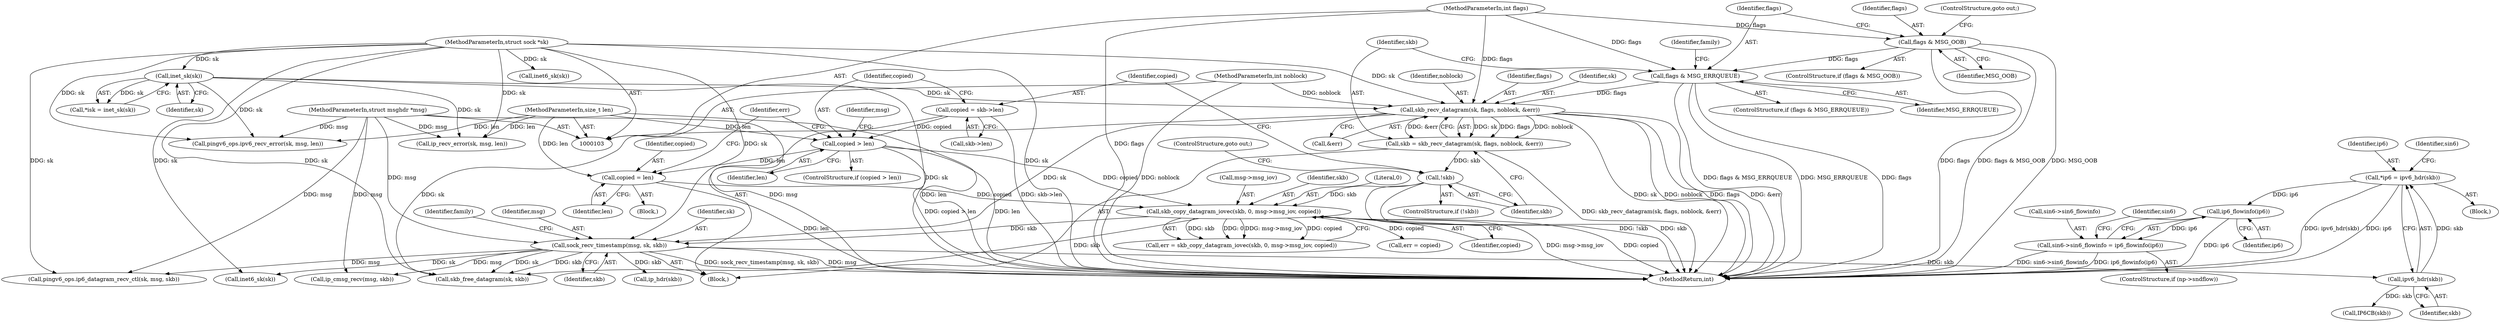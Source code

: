 digraph "0_linux_cf970c002d270c36202bd5b9c2804d3097a52da0@pointer" {
"1000322" [label="(Call,ip6_flowinfo(ip6))"];
"1000280" [label="(Call,*ip6 = ipv6_hdr(skb))"];
"1000282" [label="(Call,ipv6_hdr(skb))"];
"1000209" [label="(Call,sock_recv_timestamp(msg, sk, skb))"];
"1000106" [label="(MethodParameterIn,struct msghdr *msg)"];
"1000169" [label="(Call,skb_recv_datagram(sk, flags, noblock, &err))"];
"1000115" [label="(Call,inet_sk(sk))"];
"1000105" [label="(MethodParameterIn,struct sock *sk)"];
"1000142" [label="(Call,flags & MSG_ERRQUEUE)"];
"1000137" [label="(Call,flags & MSG_OOB)"];
"1000109" [label="(MethodParameterIn,int flags)"];
"1000108" [label="(MethodParameterIn,int noblock)"];
"1000199" [label="(Call,skb_copy_datagram_iovec(skb, 0, msg->msg_iov, copied))"];
"1000176" [label="(Call,!skb)"];
"1000167" [label="(Call,skb = skb_recv_datagram(sk, flags, noblock, &err))"];
"1000185" [label="(Call,copied > len)"];
"1000179" [label="(Call,copied = skb->len)"];
"1000107" [label="(MethodParameterIn,size_t len)"];
"1000194" [label="(Call,copied = len)"];
"1000318" [label="(Call,sin6->sin6_flowinfo = ip6_flowinfo(ip6))"];
"1000169" [label="(Call,skb_recv_datagram(sk, flags, noblock, &err))"];
"1000209" [label="(Call,sock_recv_timestamp(msg, sk, skb))"];
"1000172" [label="(Identifier,noblock)"];
"1000163" [label="(Call,pingv6_ops.ipv6_recv_error(sk, msg, len))"];
"1000334" [label="(Call,IP6CB(skb))"];
"1000199" [label="(Call,skb_copy_datagram_iovec(skb, 0, msg->msg_iov, copied))"];
"1000113" [label="(Call,*isk = inet_sk(sk))"];
"1000265" [label="(Call,ip_cmsg_recv(msg, skb))"];
"1000115" [label="(Call,inet_sk(sk))"];
"1000185" [label="(Call,copied > len)"];
"1000187" [label="(Identifier,len)"];
"1000280" [label="(Call,*ip6 = ipv6_hdr(skb))"];
"1000212" [label="(Identifier,skb)"];
"1000106" [label="(MethodParameterIn,struct msghdr *msg)"];
"1000194" [label="(Call,copied = len)"];
"1000175" [label="(ControlStructure,if (!skb))"];
"1000322" [label="(Call,ip6_flowinfo(ip6))"];
"1000277" [label="(Call,inet6_sk(sk))"];
"1000178" [label="(ControlStructure,goto out;)"];
"1000211" [label="(Identifier,sk)"];
"1000200" [label="(Identifier,skb)"];
"1000346" [label="(Call,inet6_sk(sk))"];
"1000205" [label="(Identifier,copied)"];
"1000108" [label="(MethodParameterIn,int noblock)"];
"1000361" [label="(Call,skb_free_datagram(sk, skb))"];
"1000281" [label="(Identifier,ip6)"];
"1000319" [label="(Call,sin6->sin6_flowinfo)"];
"1000197" [label="(Call,err = skb_copy_datagram_iovec(skb, 0, msg->msg_iov, copied))"];
"1000184" [label="(ControlStructure,if (copied > len))"];
"1000177" [label="(Identifier,skb)"];
"1000370" [label="(MethodReturn,int)"];
"1000142" [label="(Call,flags & MSG_ERRQUEUE)"];
"1000144" [label="(Identifier,MSG_ERRQUEUE)"];
"1000179" [label="(Call,copied = skb->len)"];
"1000326" [label="(Identifier,sin6)"];
"1000318" [label="(Call,sin6->sin6_flowinfo = ip6_flowinfo(ip6))"];
"1000141" [label="(ControlStructure,if (flags & MSG_ERRQUEUE))"];
"1000143" [label="(Identifier,flags)"];
"1000138" [label="(Identifier,flags)"];
"1000198" [label="(Identifier,err)"];
"1000181" [label="(Call,skb->len)"];
"1000171" [label="(Identifier,flags)"];
"1000188" [label="(Block,)"];
"1000195" [label="(Identifier,copied)"];
"1000286" [label="(Identifier,sin6)"];
"1000191" [label="(Identifier,msg)"];
"1000314" [label="(ControlStructure,if (np->sndflow))"];
"1000111" [label="(Block,)"];
"1000283" [label="(Identifier,skb)"];
"1000282" [label="(Call,ipv6_hdr(skb))"];
"1000140" [label="(ControlStructure,goto out;)"];
"1000137" [label="(Call,flags & MSG_OOB)"];
"1000201" [label="(Literal,0)"];
"1000202" [label="(Call,msg->msg_iov)"];
"1000168" [label="(Identifier,skb)"];
"1000116" [label="(Identifier,sk)"];
"1000107" [label="(MethodParameterIn,size_t len)"];
"1000105" [label="(MethodParameterIn,struct sock *sk)"];
"1000152" [label="(Call,ip_recv_error(sk, msg, len))"];
"1000357" [label="(Call,err = copied)"];
"1000173" [label="(Call,&err)"];
"1000170" [label="(Identifier,sk)"];
"1000186" [label="(Identifier,copied)"];
"1000136" [label="(ControlStructure,if (flags & MSG_OOB))"];
"1000350" [label="(Call,pingv6_ops.ip6_datagram_recv_ctl(sk, msg, skb))"];
"1000148" [label="(Identifier,family)"];
"1000323" [label="(Identifier,ip6)"];
"1000139" [label="(Identifier,MSG_OOB)"];
"1000176" [label="(Call,!skb)"];
"1000180" [label="(Identifier,copied)"];
"1000273" [label="(Block,)"];
"1000109" [label="(MethodParameterIn,int flags)"];
"1000196" [label="(Identifier,len)"];
"1000215" [label="(Identifier,family)"];
"1000167" [label="(Call,skb = skb_recv_datagram(sk, flags, noblock, &err))"];
"1000243" [label="(Call,ip_hdr(skb))"];
"1000210" [label="(Identifier,msg)"];
"1000322" -> "1000318"  [label="AST: "];
"1000322" -> "1000323"  [label="CFG: "];
"1000323" -> "1000322"  [label="AST: "];
"1000318" -> "1000322"  [label="CFG: "];
"1000322" -> "1000370"  [label="DDG: ip6"];
"1000322" -> "1000318"  [label="DDG: ip6"];
"1000280" -> "1000322"  [label="DDG: ip6"];
"1000280" -> "1000273"  [label="AST: "];
"1000280" -> "1000282"  [label="CFG: "];
"1000281" -> "1000280"  [label="AST: "];
"1000282" -> "1000280"  [label="AST: "];
"1000286" -> "1000280"  [label="CFG: "];
"1000280" -> "1000370"  [label="DDG: ipv6_hdr(skb)"];
"1000280" -> "1000370"  [label="DDG: ip6"];
"1000282" -> "1000280"  [label="DDG: skb"];
"1000282" -> "1000283"  [label="CFG: "];
"1000283" -> "1000282"  [label="AST: "];
"1000209" -> "1000282"  [label="DDG: skb"];
"1000282" -> "1000334"  [label="DDG: skb"];
"1000209" -> "1000111"  [label="AST: "];
"1000209" -> "1000212"  [label="CFG: "];
"1000210" -> "1000209"  [label="AST: "];
"1000211" -> "1000209"  [label="AST: "];
"1000212" -> "1000209"  [label="AST: "];
"1000215" -> "1000209"  [label="CFG: "];
"1000209" -> "1000370"  [label="DDG: sock_recv_timestamp(msg, sk, skb)"];
"1000209" -> "1000370"  [label="DDG: msg"];
"1000106" -> "1000209"  [label="DDG: msg"];
"1000169" -> "1000209"  [label="DDG: sk"];
"1000105" -> "1000209"  [label="DDG: sk"];
"1000199" -> "1000209"  [label="DDG: skb"];
"1000209" -> "1000243"  [label="DDG: skb"];
"1000209" -> "1000265"  [label="DDG: msg"];
"1000209" -> "1000277"  [label="DDG: sk"];
"1000209" -> "1000350"  [label="DDG: msg"];
"1000209" -> "1000361"  [label="DDG: sk"];
"1000209" -> "1000361"  [label="DDG: skb"];
"1000106" -> "1000103"  [label="AST: "];
"1000106" -> "1000370"  [label="DDG: msg"];
"1000106" -> "1000152"  [label="DDG: msg"];
"1000106" -> "1000163"  [label="DDG: msg"];
"1000106" -> "1000265"  [label="DDG: msg"];
"1000106" -> "1000350"  [label="DDG: msg"];
"1000169" -> "1000167"  [label="AST: "];
"1000169" -> "1000173"  [label="CFG: "];
"1000170" -> "1000169"  [label="AST: "];
"1000171" -> "1000169"  [label="AST: "];
"1000172" -> "1000169"  [label="AST: "];
"1000173" -> "1000169"  [label="AST: "];
"1000167" -> "1000169"  [label="CFG: "];
"1000169" -> "1000370"  [label="DDG: noblock"];
"1000169" -> "1000370"  [label="DDG: &err"];
"1000169" -> "1000370"  [label="DDG: flags"];
"1000169" -> "1000370"  [label="DDG: sk"];
"1000169" -> "1000167"  [label="DDG: sk"];
"1000169" -> "1000167"  [label="DDG: flags"];
"1000169" -> "1000167"  [label="DDG: noblock"];
"1000169" -> "1000167"  [label="DDG: &err"];
"1000115" -> "1000169"  [label="DDG: sk"];
"1000105" -> "1000169"  [label="DDG: sk"];
"1000142" -> "1000169"  [label="DDG: flags"];
"1000109" -> "1000169"  [label="DDG: flags"];
"1000108" -> "1000169"  [label="DDG: noblock"];
"1000169" -> "1000361"  [label="DDG: sk"];
"1000115" -> "1000113"  [label="AST: "];
"1000115" -> "1000116"  [label="CFG: "];
"1000116" -> "1000115"  [label="AST: "];
"1000113" -> "1000115"  [label="CFG: "];
"1000115" -> "1000370"  [label="DDG: sk"];
"1000115" -> "1000113"  [label="DDG: sk"];
"1000105" -> "1000115"  [label="DDG: sk"];
"1000115" -> "1000152"  [label="DDG: sk"];
"1000115" -> "1000163"  [label="DDG: sk"];
"1000105" -> "1000103"  [label="AST: "];
"1000105" -> "1000370"  [label="DDG: sk"];
"1000105" -> "1000152"  [label="DDG: sk"];
"1000105" -> "1000163"  [label="DDG: sk"];
"1000105" -> "1000277"  [label="DDG: sk"];
"1000105" -> "1000346"  [label="DDG: sk"];
"1000105" -> "1000350"  [label="DDG: sk"];
"1000105" -> "1000361"  [label="DDG: sk"];
"1000142" -> "1000141"  [label="AST: "];
"1000142" -> "1000144"  [label="CFG: "];
"1000143" -> "1000142"  [label="AST: "];
"1000144" -> "1000142"  [label="AST: "];
"1000148" -> "1000142"  [label="CFG: "];
"1000168" -> "1000142"  [label="CFG: "];
"1000142" -> "1000370"  [label="DDG: flags & MSG_ERRQUEUE"];
"1000142" -> "1000370"  [label="DDG: MSG_ERRQUEUE"];
"1000142" -> "1000370"  [label="DDG: flags"];
"1000137" -> "1000142"  [label="DDG: flags"];
"1000109" -> "1000142"  [label="DDG: flags"];
"1000137" -> "1000136"  [label="AST: "];
"1000137" -> "1000139"  [label="CFG: "];
"1000138" -> "1000137"  [label="AST: "];
"1000139" -> "1000137"  [label="AST: "];
"1000140" -> "1000137"  [label="CFG: "];
"1000143" -> "1000137"  [label="CFG: "];
"1000137" -> "1000370"  [label="DDG: MSG_OOB"];
"1000137" -> "1000370"  [label="DDG: flags"];
"1000137" -> "1000370"  [label="DDG: flags & MSG_OOB"];
"1000109" -> "1000137"  [label="DDG: flags"];
"1000109" -> "1000103"  [label="AST: "];
"1000109" -> "1000370"  [label="DDG: flags"];
"1000108" -> "1000103"  [label="AST: "];
"1000108" -> "1000370"  [label="DDG: noblock"];
"1000199" -> "1000197"  [label="AST: "];
"1000199" -> "1000205"  [label="CFG: "];
"1000200" -> "1000199"  [label="AST: "];
"1000201" -> "1000199"  [label="AST: "];
"1000202" -> "1000199"  [label="AST: "];
"1000205" -> "1000199"  [label="AST: "];
"1000197" -> "1000199"  [label="CFG: "];
"1000199" -> "1000370"  [label="DDG: copied"];
"1000199" -> "1000370"  [label="DDG: msg->msg_iov"];
"1000199" -> "1000197"  [label="DDG: skb"];
"1000199" -> "1000197"  [label="DDG: 0"];
"1000199" -> "1000197"  [label="DDG: msg->msg_iov"];
"1000199" -> "1000197"  [label="DDG: copied"];
"1000176" -> "1000199"  [label="DDG: skb"];
"1000185" -> "1000199"  [label="DDG: copied"];
"1000194" -> "1000199"  [label="DDG: copied"];
"1000199" -> "1000357"  [label="DDG: copied"];
"1000199" -> "1000361"  [label="DDG: skb"];
"1000176" -> "1000175"  [label="AST: "];
"1000176" -> "1000177"  [label="CFG: "];
"1000177" -> "1000176"  [label="AST: "];
"1000178" -> "1000176"  [label="CFG: "];
"1000180" -> "1000176"  [label="CFG: "];
"1000176" -> "1000370"  [label="DDG: !skb"];
"1000176" -> "1000370"  [label="DDG: skb"];
"1000167" -> "1000176"  [label="DDG: skb"];
"1000167" -> "1000111"  [label="AST: "];
"1000168" -> "1000167"  [label="AST: "];
"1000177" -> "1000167"  [label="CFG: "];
"1000167" -> "1000370"  [label="DDG: skb_recv_datagram(sk, flags, noblock, &err)"];
"1000185" -> "1000184"  [label="AST: "];
"1000185" -> "1000187"  [label="CFG: "];
"1000186" -> "1000185"  [label="AST: "];
"1000187" -> "1000185"  [label="AST: "];
"1000191" -> "1000185"  [label="CFG: "];
"1000198" -> "1000185"  [label="CFG: "];
"1000185" -> "1000370"  [label="DDG: copied > len"];
"1000185" -> "1000370"  [label="DDG: len"];
"1000179" -> "1000185"  [label="DDG: copied"];
"1000107" -> "1000185"  [label="DDG: len"];
"1000185" -> "1000194"  [label="DDG: len"];
"1000179" -> "1000111"  [label="AST: "];
"1000179" -> "1000181"  [label="CFG: "];
"1000180" -> "1000179"  [label="AST: "];
"1000181" -> "1000179"  [label="AST: "];
"1000186" -> "1000179"  [label="CFG: "];
"1000179" -> "1000370"  [label="DDG: skb->len"];
"1000107" -> "1000103"  [label="AST: "];
"1000107" -> "1000370"  [label="DDG: len"];
"1000107" -> "1000152"  [label="DDG: len"];
"1000107" -> "1000163"  [label="DDG: len"];
"1000107" -> "1000194"  [label="DDG: len"];
"1000194" -> "1000188"  [label="AST: "];
"1000194" -> "1000196"  [label="CFG: "];
"1000195" -> "1000194"  [label="AST: "];
"1000196" -> "1000194"  [label="AST: "];
"1000198" -> "1000194"  [label="CFG: "];
"1000194" -> "1000370"  [label="DDG: len"];
"1000318" -> "1000314"  [label="AST: "];
"1000319" -> "1000318"  [label="AST: "];
"1000326" -> "1000318"  [label="CFG: "];
"1000318" -> "1000370"  [label="DDG: sin6->sin6_flowinfo"];
"1000318" -> "1000370"  [label="DDG: ip6_flowinfo(ip6)"];
}
